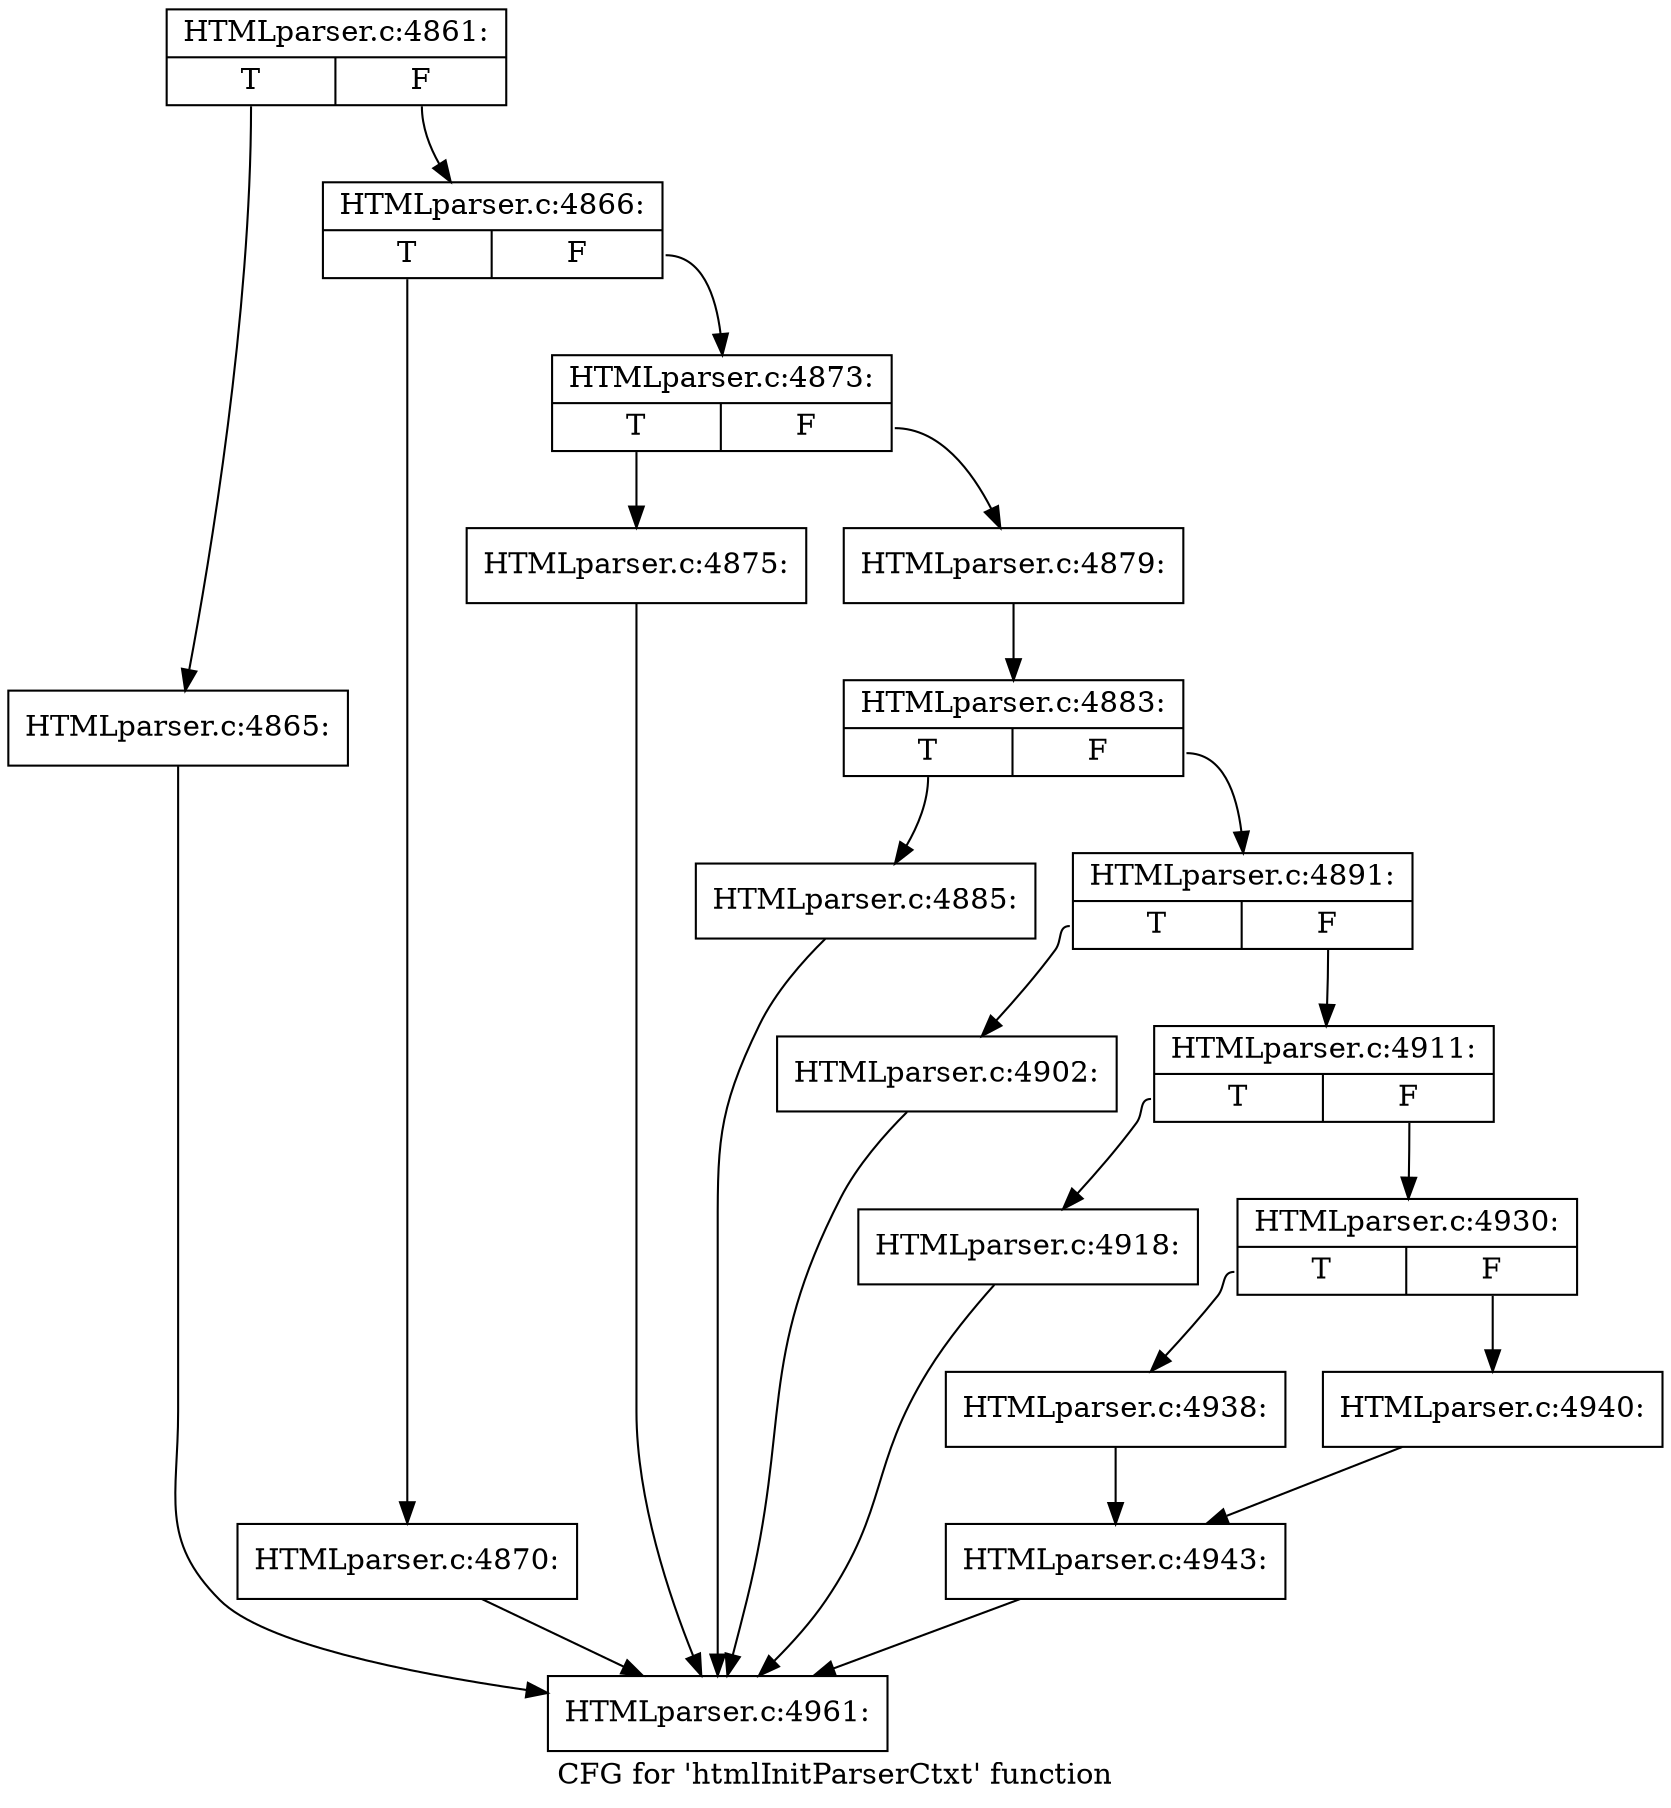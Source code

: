 digraph "CFG for 'htmlInitParserCtxt' function" {
	label="CFG for 'htmlInitParserCtxt' function";

	Node0x5630c5f54380 [shape=record,label="{HTMLparser.c:4861:|{<s0>T|<s1>F}}"];
	Node0x5630c5f54380:s0 -> Node0x5630c611c5d0;
	Node0x5630c5f54380:s1 -> Node0x5630c611c620;
	Node0x5630c611c5d0 [shape=record,label="{HTMLparser.c:4865:}"];
	Node0x5630c611c5d0 -> Node0x5630c611ac20;
	Node0x5630c611c620 [shape=record,label="{HTMLparser.c:4866:|{<s0>T|<s1>F}}"];
	Node0x5630c611c620:s0 -> Node0x5630c611d6d0;
	Node0x5630c611c620:s1 -> Node0x5630c611d720;
	Node0x5630c611d6d0 [shape=record,label="{HTMLparser.c:4870:}"];
	Node0x5630c611d6d0 -> Node0x5630c611ac20;
	Node0x5630c611d720 [shape=record,label="{HTMLparser.c:4873:|{<s0>T|<s1>F}}"];
	Node0x5630c611d720:s0 -> Node0x5630c611e150;
	Node0x5630c611d720:s1 -> Node0x5630c611e1f0;
	Node0x5630c611e150 [shape=record,label="{HTMLparser.c:4875:}"];
	Node0x5630c611e150 -> Node0x5630c611ac20;
	Node0x5630c611e1f0 [shape=record,label="{HTMLparser.c:4879:}"];
	Node0x5630c611e1f0 -> Node0x5630c611e1a0;
	Node0x5630c611e1a0 [shape=record,label="{HTMLparser.c:4883:|{<s0>T|<s1>F}}"];
	Node0x5630c611e1a0:s0 -> Node0x5630c611ef30;
	Node0x5630c611e1a0:s1 -> Node0x5630c611ef80;
	Node0x5630c611ef30 [shape=record,label="{HTMLparser.c:4885:}"];
	Node0x5630c611ef30 -> Node0x5630c611ac20;
	Node0x5630c611ef80 [shape=record,label="{HTMLparser.c:4891:|{<s0>T|<s1>F}}"];
	Node0x5630c611ef80:s0 -> Node0x5630c6121320;
	Node0x5630c611ef80:s1 -> Node0x5630c6121370;
	Node0x5630c6121320 [shape=record,label="{HTMLparser.c:4902:}"];
	Node0x5630c6121320 -> Node0x5630c611ac20;
	Node0x5630c6121370 [shape=record,label="{HTMLparser.c:4911:|{<s0>T|<s1>F}}"];
	Node0x5630c6121370:s0 -> Node0x5630c6123420;
	Node0x5630c6121370:s1 -> Node0x5630c6123470;
	Node0x5630c6123420 [shape=record,label="{HTMLparser.c:4918:}"];
	Node0x5630c6123420 -> Node0x5630c611ac20;
	Node0x5630c6123470 [shape=record,label="{HTMLparser.c:4930:|{<s0>T|<s1>F}}"];
	Node0x5630c6123470:s0 -> Node0x5630c6125e20;
	Node0x5630c6123470:s1 -> Node0x5630c6125ec0;
	Node0x5630c6125e20 [shape=record,label="{HTMLparser.c:4938:}"];
	Node0x5630c6125e20 -> Node0x5630c6125e70;
	Node0x5630c6125ec0 [shape=record,label="{HTMLparser.c:4940:}"];
	Node0x5630c6125ec0 -> Node0x5630c6125e70;
	Node0x5630c6125e70 [shape=record,label="{HTMLparser.c:4943:}"];
	Node0x5630c6125e70 -> Node0x5630c611ac20;
	Node0x5630c611ac20 [shape=record,label="{HTMLparser.c:4961:}"];
}
